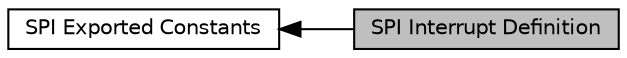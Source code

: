 digraph "SPI Interrupt Definition"
{
  edge [fontname="Helvetica",fontsize="10",labelfontname="Helvetica",labelfontsize="10"];
  node [fontname="Helvetica",fontsize="10",shape=record];
  rankdir=LR;
  Node1 [label="SPI Exported Constants",height=0.2,width=0.4,color="black", fillcolor="white", style="filled",URL="$group___s_p_i___exported___constants.html"];
  Node0 [label="SPI Interrupt Definition",height=0.2,width=0.4,color="black", fillcolor="grey75", style="filled", fontcolor="black"];
  Node1->Node0 [shape=plaintext, dir="back", style="solid"];
}
